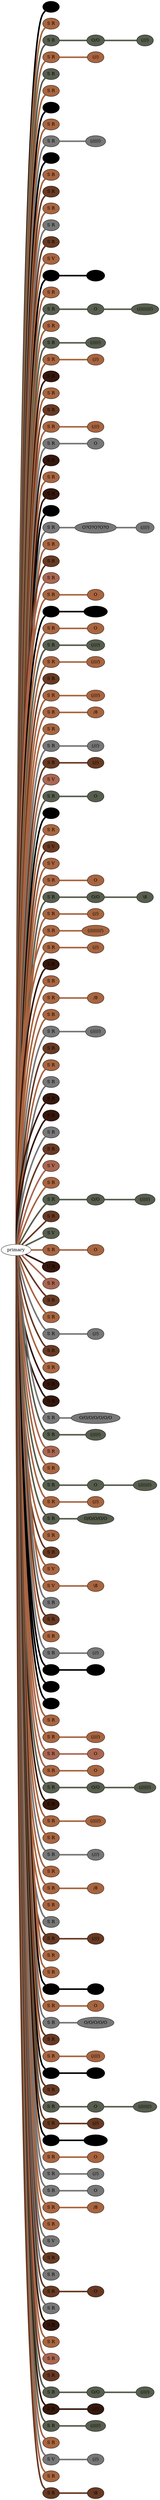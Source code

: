 graph {
 graph [rankdir=LR]
"1" [qtype="pendant_node", pendant_colors="#000000", pendant_ply="S", pendant_attach="R", pendant_length="28", label="S R", style=filled, fillcolor="#000000"]
"primary" -- "1" [qtype="pendant_link",penwidth=5,color="#000000"]
"2" [qtype="pendant_node", pendant_colors="#A86540", pendant_ply="S", pendant_attach="R", pendant_length="21", label="S R", style=filled, fillcolor="#A86540"]
"primary" -- "2" [qtype="pendant_link",penwidth=5,color="#A86540"]
"3" [qtype="pendant_node", pendant_colors="#575E4E", pendant_ply="S", pendant_attach="R", pendant_length="37", label="S R", style=filled, fillcolor="#575E4E"]
"primary" -- "3" [qtype="pendant_link",penwidth=5,color="#575E4E"]
"3:0" [qtype="knot_node", knot_value="2", knot_type="S", knot_position="13.0", knot_spin="S", label="O/O", style=filled, fillcolor="#575E4E"]
"3" -- "3:0" [qtype="knot_link",penwidth=5,color="#575E4E"]
"3:1" [qtype="knot_node", knot_value="3", knot_type="L", knot_position="35.5", knot_spin="S", label="(///)", style=filled, fillcolor="#575E4E"]
"3:0" -- "3:1" [qtype="knot_link",penwidth=5,color="#575E4E"]
"4" [qtype="pendant_node", pendant_colors="#A86540", pendant_ply="S", pendant_attach="R", pendant_length="54", label="S R", style=filled, fillcolor="#A86540"]
"primary" -- "4" [qtype="pendant_link",penwidth=5,color="#A86540"]
"4:0" [qtype="knot_node", knot_value="2", knot_type="L", knot_position="36.0", knot_spin="S", label="(//)", style=filled, fillcolor="#A86540"]
"4" -- "4:0" [qtype="knot_link",penwidth=5,color="#A86540"]
"5" [qtype="pendant_node", pendant_colors="#575E4E,#777777", pendant_ply="S", pendant_attach="R", pendant_length="29", label="S R", style=filled, fillcolor="#575E4E"]
"primary" -- "5" [qtype="pendant_link",penwidth=5,color="#575E4E"]
"6" [qtype="pendant_node", pendant_colors="#A86540,#777777", pendant_ply="S", pendant_attach="R", pendant_length="24", label="S R", style=filled, fillcolor="#A86540"]
"primary" -- "6" [qtype="pendant_link",penwidth=5,color="#A86540"]
"7" [qtype="pendant_node", pendant_colors="#000000", pendant_ply="S", pendant_attach="R", pendant_length="26", label="S R", style=filled, fillcolor="#000000"]
"primary" -- "7" [qtype="pendant_link",penwidth=5,color="#000000"]
"8" [qtype="pendant_node", pendant_colors="#A86540", pendant_ply="S", pendant_attach="R", pendant_length="33", label="S R", style=filled, fillcolor="#A86540"]
"primary" -- "8" [qtype="pendant_link",penwidth=5,color="#A86540"]
"9" [qtype="pendant_node", pendant_colors="#777777", pendant_ply="S", pendant_attach="R", pendant_length="52", label="S R", style=filled, fillcolor="#777777"]
"primary" -- "9" [qtype="pendant_link",penwidth=5,color="#777777"]
"9:0" [qtype="knot_node", knot_value="5", knot_type="L", knot_position="34.0", knot_spin="S", label="(/////)", style=filled, fillcolor="#777777"]
"9" -- "9:0" [qtype="knot_link",penwidth=5,color="#777777"]
"10" [qtype="pendant_node", pendant_colors="#000000", pendant_ply="S", pendant_attach="V", pendant_length="2", label="S V", style=filled, fillcolor="#000000"]
"primary" -- "10" [qtype="pendant_link",penwidth=5,color="#000000"]
"11" [qtype="pendant_node", pendant_colors="#A86540", pendant_ply="S", pendant_attach="R", pendant_length="9", label="S R", style=filled, fillcolor="#A86540"]
"primary" -- "11" [qtype="pendant_link",penwidth=5,color="#A86540"]
"12" [qtype="pendant_node", pendant_colors="#673923,#A86540", pendant_ply="S", pendant_attach="R", pendant_length="3", label="S R", style=filled, fillcolor="#673923"]
"primary" -- "12" [qtype="pendant_link",penwidth=5,color="#673923"]
"13" [qtype="pendant_node", pendant_colors="#A86540", pendant_ply="S", pendant_attach="R", pendant_length="0", label="S R", style=filled, fillcolor="#A86540"]
"primary" -- "13" [qtype="pendant_link",penwidth=5,color="#A86540"]
"14" [qtype="pendant_node", pendant_colors="#777777", pendant_ply="S", pendant_attach="R", pendant_length="4", label="S R", style=filled, fillcolor="#777777"]
"primary" -- "14" [qtype="pendant_link",penwidth=5,color="#777777"]
"15" [qtype="pendant_node", pendant_colors="#673923", pendant_ply="S", pendant_attach="R", pendant_length="5", label="S R", style=filled, fillcolor="#673923"]
"primary" -- "15" [qtype="pendant_link",penwidth=5,color="#673923"]
"16" [qtype="pendant_node", pendant_colors="#A86540,#777777", pendant_ply="S", pendant_attach="V", pendant_length="29", label="S V", style=filled, fillcolor="#A86540"]
"primary" -- "16" [qtype="pendant_link",penwidth=5,color="#A86540"]
"17" [qtype="pendant_node", pendant_colors="#000000", pendant_ply="S", pendant_attach="R", pendant_length="40", label="S R", style=filled, fillcolor="#000000"]
"primary" -- "17" [qtype="pendant_link",penwidth=5,color="#000000"]
"17:0" [qtype="knot_node", knot_value="4", knot_type="L", knot_position="35.5", knot_spin="S", label="(////)", style=filled, fillcolor="#000000"]
"17" -- "17:0" [qtype="knot_link",penwidth=5,color="#000000"]
"18" [qtype="pendant_node", pendant_colors="#A86540", pendant_ply="S", pendant_attach="R", pendant_length="1", label="S R", style=filled, fillcolor="#A86540"]
"primary" -- "18" [qtype="pendant_link",penwidth=5,color="#A86540"]
"19" [qtype="pendant_node", pendant_colors="#575E4E", pendant_ply="S", pendant_attach="R", pendant_length="52", label="S R", style=filled, fillcolor="#575E4E"]
"primary" -- "19" [qtype="pendant_link",penwidth=5,color="#575E4E"]
"19:0" [qtype="knot_node", knot_value="1", knot_type="S", knot_position="13.0", knot_spin="S", label="O", style=filled, fillcolor="#575E4E"]
"19" -- "19:0" [qtype="knot_link",penwidth=5,color="#575E4E"]
"19:1" [qtype="knot_node", knot_value="9", knot_type="L", knot_position="32.0", knot_spin="S", label="(/////////)", style=filled, fillcolor="#575E4E"]
"19:0" -- "19:1" [qtype="knot_link",penwidth=5,color="#575E4E"]
"20" [qtype="pendant_node", pendant_colors="#A86540", pendant_ply="S", pendant_attach="R", pendant_length="48", label="S R", style=filled, fillcolor="#A86540"]
"primary" -- "20" [qtype="pendant_link",penwidth=5,color="#A86540"]
"21" [qtype="pendant_node", pendant_colors="#575E4E,#777777", pendant_ply="S", pendant_attach="R", pendant_length="42", label="S R", style=filled, fillcolor="#575E4E"]
"primary" -- "21" [qtype="pendant_link",penwidth=5,color="#575E4E"]
"21:0" [qtype="knot_node", knot_value="5", knot_type="L", knot_position="36.5", knot_spin="S", label="(/////)", style=filled, fillcolor="#575E4E"]
"21" -- "21:0" [qtype="knot_link",penwidth=5,color="#575E4E"]
"22" [qtype="pendant_node", pendant_colors="#A86540,#777777", pendant_ply="S", pendant_attach="R", pendant_length="40", label="S R", style=filled, fillcolor="#A86540"]
"primary" -- "22" [qtype="pendant_link",penwidth=5,color="#A86540"]
"22:0" [qtype="knot_node", knot_value="2", knot_type="L", knot_position="36.0", knot_spin="S", label="(//)", style=filled, fillcolor="#A86540"]
"22" -- "22:0" [qtype="knot_link",penwidth=5,color="#A86540"]
"23" [qtype="pendant_node", pendant_colors="#35170C", pendant_ply="S", pendant_attach="R", pendant_length="19", label="S R", style=filled, fillcolor="#35170C"]
"primary" -- "23" [qtype="pendant_link",penwidth=5,color="#35170C"]
"24" [qtype="pendant_node", pendant_colors="#A86540", pendant_ply="S", pendant_attach="R", pendant_length="2", label="S R", style=filled, fillcolor="#A86540"]
"primary" -- "24" [qtype="pendant_link",penwidth=5,color="#A86540"]
"25" [qtype="pendant_node", pendant_colors="#673923,#35170C", pendant_ply="S", pendant_attach="R", pendant_length="4", label="S R", style=filled, fillcolor="#673923"]
"primary" -- "25" [qtype="pendant_link",penwidth=5,color="#673923"]
"26" [qtype="pendant_node", pendant_colors="#A86540", pendant_ply="S", pendant_attach="R", pendant_length="44", label="S R", style=filled, fillcolor="#A86540"]
"primary" -- "26" [qtype="pendant_link",penwidth=5,color="#A86540"]
"26:0" [qtype="knot_node", knot_value="3", knot_type="L", knot_position="33.0", knot_spin="S", label="(///)", style=filled, fillcolor="#A86540"]
"26" -- "26:0" [qtype="knot_link",penwidth=5,color="#A86540"]
"27" [qtype="pendant_node", pendant_colors="#777777", pendant_ply="S", pendant_attach="R", pendant_length="52", label="S R", style=filled, fillcolor="#777777"]
"primary" -- "27" [qtype="pendant_link",penwidth=5,color="#777777"]
"27:0" [qtype="knot_node", knot_value="1", knot_type="S", knot_position="34.5", knot_spin="S", label="O", style=filled, fillcolor="#777777"]
"27" -- "27:0" [qtype="knot_link",penwidth=5,color="#777777"]
"28" [qtype="pendant_node", pendant_colors="#35170C,#673923", pendant_ply="S", pendant_attach="R", pendant_length="10", label="S R", style=filled, fillcolor="#35170C"]
"primary" -- "28" [qtype="pendant_link",penwidth=5,color="#35170C"]
"29" [qtype="pendant_node", pendant_colors="#A86540", pendant_ply="S", pendant_attach="R", pendant_length="45", label="S R", style=filled, fillcolor="#A86540"]
"primary" -- "29" [qtype="pendant_link",penwidth=5,color="#A86540"]
"30" [qtype="pendant_node", pendant_colors="#35170C,#777777", pendant_ply="S", pendant_attach="R", pendant_length="8", label="S R", style=filled, fillcolor="#35170C"]
"primary" -- "30" [qtype="pendant_link",penwidth=5,color="#35170C"]
"31" [qtype="pendant_node", pendant_colors="#000000", pendant_ply="S", pendant_attach="R", pendant_length="16", label="S R", style=filled, fillcolor="#000000"]
"primary" -- "31" [qtype="pendant_link",penwidth=5,color="#000000"]
"32" [qtype="pendant_node", pendant_colors="#777777", pendant_ply="S", pendant_attach="R", pendant_length="42", label="S R", style=filled, fillcolor="#777777"]
"primary" -- "32" [qtype="pendant_link",penwidth=5,color="#777777"]
"32:0" [qtype="knot_node", knot_value="5", knot_type="S", knot_position="12.5", knot_spin="SSSSZ", label="O?O?O?O?O", style=filled, fillcolor="#777777"]
"32" -- "32:0" [qtype="knot_link",penwidth=5,color="#777777"]
"32:1" [qtype="knot_node", knot_value="4", knot_type="L", knot_position="35.0", knot_spin="S", label="(////)", style=filled, fillcolor="#777777"]
"32:0" -- "32:1" [qtype="knot_link",penwidth=5,color="#777777"]
"33" [qtype="pendant_node", pendant_colors="#A86540", pendant_ply="S", pendant_attach="R", pendant_length="3", label="S R", style=filled, fillcolor="#A86540"]
"primary" -- "33" [qtype="pendant_link",penwidth=5,color="#A86540"]
"34" [qtype="pendant_node", pendant_colors="#673923,#777777", pendant_ply="S", pendant_attach="R", pendant_length="16", label="S R", style=filled, fillcolor="#673923"]
"primary" -- "34" [qtype="pendant_link",penwidth=5,color="#673923"]
"35" [qtype="pendant_node", pendant_colors="#AA6651", pendant_ply="S", pendant_attach="R", pendant_length="16", label="S R", style=filled, fillcolor="#AA6651"]
"primary" -- "35" [qtype="pendant_link",penwidth=5,color="#AA6651"]
"36" [qtype="pendant_node", pendant_colors="#A86540", pendant_ply="S", pendant_attach="R", pendant_length="38", label="S R", style=filled, fillcolor="#A86540"]
"primary" -- "36" [qtype="pendant_link",penwidth=5,color="#A86540"]
"36:0" [qtype="knot_node", knot_value="1", knot_type="S", knot_position="34.0", knot_spin="S", label="O", style=filled, fillcolor="#A86540"]
"36" -- "36:0" [qtype="knot_link",penwidth=5,color="#A86540"]
"37" [qtype="pendant_node", pendant_colors="#000000", pendant_ply="S", pendant_attach="R", pendant_length="44", label="S R", style=filled, fillcolor="#000000"]
"primary" -- "37" [qtype="pendant_link",penwidth=5,color="#000000"]
"37:0" [qtype="knot_node", knot_value="3", knot_type="S", knot_position="11.5", knot_spin="S", label="O/O/O", style=filled, fillcolor="#000000"]
"37" -- "37:0" [qtype="knot_link",penwidth=5,color="#000000"]
"38" [qtype="pendant_node", pendant_colors="#A86540", pendant_ply="S", pendant_attach="R", pendant_length="39", label="S R", style=filled, fillcolor="#A86540"]
"primary" -- "38" [qtype="pendant_link",penwidth=5,color="#A86540"]
"38:0" [qtype="knot_node", knot_value="1", knot_type="S", knot_position="32.5", knot_spin="S", label="O", style=filled, fillcolor="#A86540"]
"38" -- "38:0" [qtype="knot_link",penwidth=5,color="#A86540"]
"39" [qtype="pendant_node", pendant_colors="#575E4E,#777777", pendant_ply="S", pendant_attach="R", pendant_length="45", label="S R", style=filled, fillcolor="#575E4E"]
"primary" -- "39" [qtype="pendant_link",penwidth=5,color="#575E4E"]
"39:0" [qtype="knot_node", knot_value="4", knot_type="L", knot_position="31.5", knot_spin="S", label="(////)", style=filled, fillcolor="#575E4E"]
"39" -- "39:0" [qtype="knot_link",penwidth=5,color="#575E4E"]
"40" [qtype="pendant_node", pendant_colors="#A86540,#777777", pendant_ply="S", pendant_attach="R", pendant_length="42", label="S R", style=filled, fillcolor="#A86540"]
"primary" -- "40" [qtype="pendant_link",penwidth=5,color="#A86540"]
"40:0" [qtype="knot_node", knot_value="4", knot_type="L", knot_position="32.0", knot_spin="S", label="(////)", style=filled, fillcolor="#A86540"]
"40" -- "40:0" [qtype="knot_link",penwidth=5,color="#A86540"]
"41" [qtype="pendant_node", pendant_colors="#673923", pendant_ply="S", pendant_attach="R", pendant_length="2", label="S R", style=filled, fillcolor="#673923"]
"primary" -- "41" [qtype="pendant_link",penwidth=5,color="#673923"]
"42" [qtype="pendant_node", pendant_colors="#A86540", pendant_ply="S", pendant_attach="R", pendant_length="49", label="S R", style=filled, fillcolor="#A86540"]
"primary" -- "42" [qtype="pendant_link",penwidth=5,color="#A86540"]
"42:0" [qtype="knot_node", knot_value="4", knot_type="L", knot_position="31.0", knot_spin="S", label="(////)", style=filled, fillcolor="#A86540"]
"42" -- "42:0" [qtype="knot_link",penwidth=5,color="#A86540"]
"43" [qtype="pendant_node", pendant_colors="#A86540,#777777", pendant_ply="S", pendant_attach="R", pendant_length="45", label="S R", style=filled, fillcolor="#A86540"]
"primary" -- "43" [qtype="pendant_link",penwidth=5,color="#A86540"]
"43:0" [qtype="knot_node", knot_value="1", knot_type="E", knot_position="30.5", knot_spin="S", label="/8", style=filled, fillcolor="#A86540"]
"43" -- "43:0" [qtype="knot_link",penwidth=5,color="#A86540"]
"44" [qtype="pendant_node", pendant_colors="#A86540", pendant_ply="S", pendant_attach="R", pendant_length="1", label="S R", style=filled, fillcolor="#A86540"]
"primary" -- "44" [qtype="pendant_link",penwidth=5,color="#A86540"]
"45" [qtype="pendant_node", pendant_colors="#777777", pendant_ply="S", pendant_attach="R", pendant_length="40", label="S R", style=filled, fillcolor="#777777"]
"primary" -- "45" [qtype="pendant_link",penwidth=5,color="#777777"]
"45:0" [qtype="knot_node", knot_value="3", knot_type="L", knot_position="31.0", knot_spin="S", label="(///)", style=filled, fillcolor="#777777"]
"45" -- "45:0" [qtype="knot_link",penwidth=5,color="#777777"]
"46" [qtype="pendant_node", pendant_colors="#673923,#A86540", pendant_ply="S", pendant_attach="R", pendant_length="39", label="S R", style=filled, fillcolor="#673923"]
"primary" -- "46" [qtype="pendant_link",penwidth=5,color="#673923"]
"46:0" [qtype="knot_node", knot_value="2", knot_type="L", knot_position="32.5", knot_spin="S", label="(//)", style=filled, fillcolor="#673923"]
"46" -- "46:0" [qtype="knot_link",penwidth=5,color="#673923"]
"47" [qtype="pendant_node", pendant_colors="#AA6651", pendant_ply="S", pendant_attach="V", pendant_length="8", label="S V", style=filled, fillcolor="#AA6651"]
"primary" -- "47" [qtype="pendant_link",penwidth=5,color="#AA6651"]
"48" [qtype="pendant_node", pendant_colors="#575E4E,#777777", pendant_ply="S", pendant_attach="R", pendant_length="19", label="S R", style=filled, fillcolor="#575E4E"]
"primary" -- "48" [qtype="pendant_link",penwidth=5,color="#575E4E"]
"48:0" [qtype="knot_node", knot_value="1", knot_type="S", knot_position="12.0", knot_spin="S", label="O", style=filled, fillcolor="#575E4E"]
"48" -- "48:0" [qtype="knot_link",penwidth=5,color="#575E4E"]
"49" [qtype="pendant_node", pendant_colors="#000000", pendant_ply="S", pendant_attach="R", pendant_length="34", label="S R", style=filled, fillcolor="#000000"]
"primary" -- "49" [qtype="pendant_link",penwidth=5,color="#000000"]
"50" [qtype="pendant_node", pendant_colors="#A86540", pendant_ply="S", pendant_attach="R", pendant_length="20", label="S R", style=filled, fillcolor="#A86540"]
"primary" -- "50" [qtype="pendant_link",penwidth=5,color="#A86540"]
"51" [qtype="pendant_node", pendant_colors="#673923", pendant_ply="S", pendant_attach="V", pendant_length="6", label="S V", style=filled, fillcolor="#673923"]
"primary" -- "51" [qtype="pendant_link",penwidth=5,color="#673923"]
"52" [qtype="pendant_node", pendant_colors="#A86540", pendant_ply="S", pendant_attach="V", pendant_length="22", label="S V", style=filled, fillcolor="#A86540"]
"primary" -- "52" [qtype="pendant_link",penwidth=5,color="#A86540"]
"53" [qtype="pendant_node", pendant_colors="#A86540", pendant_ply="S", pendant_attach="R", pendant_length="39", label="S R", style=filled, fillcolor="#A86540"]
"primary" -- "53" [qtype="pendant_link",penwidth=5,color="#A86540"]
"53:0" [qtype="knot_node", knot_value="1", knot_type="S", knot_position="30.5", knot_spin="Z", label="O", style=filled, fillcolor="#A86540"]
"53" -- "53:0" [qtype="knot_link",penwidth=5,color="#A86540"]
"54" [qtype="pendant_node", pendant_colors="#575E4E", pendant_ply="S", pendant_attach="R", pendant_length="41", label="S R", style=filled, fillcolor="#575E4E"]
"primary" -- "54" [qtype="pendant_link",penwidth=5,color="#575E4E"]
"54:0" [qtype="knot_node", knot_value="2", knot_type="S", knot_position="10.5", knot_spin="S", label="O/O", style=filled, fillcolor="#575E4E"]
"54" -- "54:0" [qtype="knot_link",penwidth=5,color="#575E4E"]
"54:1" [qtype="knot_node", knot_value="1", knot_type="E", knot_position="30.5", knot_spin="Z", label="\\8", style=filled, fillcolor="#575E4E"]
"54:0" -- "54:1" [qtype="knot_link",penwidth=5,color="#575E4E"]
"55" [qtype="pendant_node", pendant_colors="#A86540", pendant_ply="S", pendant_attach="R", pendant_length="44", label="S R", style=filled, fillcolor="#A86540"]
"primary" -- "55" [qtype="pendant_link",penwidth=5,color="#A86540"]
"55:0" [qtype="knot_node", knot_value="2", knot_type="L", knot_position="30.0", knot_spin="S", label="(//)", style=filled, fillcolor="#A86540"]
"55" -- "55:0" [qtype="knot_link",penwidth=5,color="#A86540"]
"56" [qtype="pendant_node", pendant_colors="#A86540,#777777", pendant_ply="S", pendant_attach="R", pendant_length="38", label="S R", style=filled, fillcolor="#A86540"]
"primary" -- "56" [qtype="pendant_link",penwidth=5,color="#A86540"]
"56:0" [qtype="knot_node", knot_value="9", knot_type="L", knot_position="0.0", knot_spin="S", label="(/////////)", style=filled, fillcolor="#A86540"]
"56" -- "56:0" [qtype="knot_link",penwidth=5,color="#A86540"]
"57" [qtype="pendant_node", pendant_colors="#A86540,#777777", pendant_ply="S", pendant_attach="R", pendant_length="43", label="S R", style=filled, fillcolor="#A86540"]
"primary" -- "57" [qtype="pendant_link",penwidth=5,color="#A86540"]
"57:0" [qtype="knot_node", knot_value="2", knot_type="L", knot_position="29.0", knot_spin="S", label="(//)", style=filled, fillcolor="#A86540"]
"57" -- "57:0" [qtype="knot_link",penwidth=5,color="#A86540"]
"58" [qtype="pendant_node", pendant_colors="#35170C", pendant_ply="S", pendant_attach="R", pendant_length="9", label="S R", style=filled, fillcolor="#35170C"]
"primary" -- "58" [qtype="pendant_link",penwidth=5,color="#35170C"]
"59" [qtype="pendant_node", pendant_colors="#A86540", pendant_ply="S", pendant_attach="R", pendant_length="7", label="S R", style=filled, fillcolor="#A86540"]
"primary" -- "59" [qtype="pendant_link",penwidth=5,color="#A86540"]
"60" [qtype="pendant_node", pendant_colors="#A86540", pendant_ply="S", pendant_attach="R", pendant_length="40", label="S R", style=filled, fillcolor="#A86540"]
"primary" -- "60" [qtype="pendant_link",penwidth=5,color="#A86540"]
"60:0" [qtype="knot_node", knot_value="1", knot_type="E", knot_position="27.0", knot_spin="S", label="/8", style=filled, fillcolor="#A86540"]
"60" -- "60:0" [qtype="knot_link",penwidth=5,color="#A86540"]
"61" [qtype="pendant_node", pendant_colors="#A86540", pendant_ply="S", pendant_attach="R", pendant_length="3", label="S R", style=filled, fillcolor="#A86540"]
"primary" -- "61" [qtype="pendant_link",penwidth=5,color="#A86540"]
"62" [qtype="pendant_node", pendant_colors="#777777", pendant_ply="S", pendant_attach="R", pendant_length="53", label="S R", style=filled, fillcolor="#777777"]
"primary" -- "62" [qtype="pendant_link",penwidth=5,color="#777777"]
"62:0" [qtype="knot_node", knot_value="5", knot_type="L", knot_position="34.0", knot_spin="S", label="(/////)", style=filled, fillcolor="#777777"]
"62" -- "62:0" [qtype="knot_link",penwidth=5,color="#777777"]
"63" [qtype="pendant_node", pendant_colors="#673923,#777777", pendant_ply="S", pendant_attach="R", pendant_length="8", label="S R", style=filled, fillcolor="#673923"]
"primary" -- "63" [qtype="pendant_link",penwidth=5,color="#673923"]
"64" [qtype="pendant_node", pendant_colors="#A86540", pendant_ply="S", pendant_attach="R", pendant_length="26", label="S R", style=filled, fillcolor="#A86540"]
"primary" -- "64" [qtype="pendant_link",penwidth=5,color="#A86540"]
"65" [qtype="pendant_node", pendant_colors="#777777", pendant_ply="S", pendant_attach="R", pendant_length="8", label="S R", style=filled, fillcolor="#777777"]
"primary" -- "65" [qtype="pendant_link",penwidth=5,color="#777777"]
"66" [qtype="pendant_node", pendant_colors="#35170C,#777777", pendant_ply="S", pendant_attach="R", pendant_length="7", label="S R", style=filled, fillcolor="#35170C"]
"primary" -- "66" [qtype="pendant_link",penwidth=5,color="#35170C"]
"67" [qtype="pendant_node", pendant_colors="#35170C", pendant_ply="S", pendant_attach="R", pendant_length="2", label="S R", style=filled, fillcolor="#35170C"]
"primary" -- "67" [qtype="pendant_link",penwidth=5,color="#35170C"]
"68" [qtype="pendant_node", pendant_colors="#777777", pendant_ply="S", pendant_attach="R", pendant_length="7", label="S R", style=filled, fillcolor="#777777"]
"primary" -- "68" [qtype="pendant_link",penwidth=5,color="#777777"]
"69" [qtype="pendant_node", pendant_colors="#673923", pendant_ply="S", pendant_attach="R", pendant_length="6", label="S R", style=filled, fillcolor="#673923"]
"primary" -- "69" [qtype="pendant_link",penwidth=5,color="#673923"]
"70" [qtype="pendant_node", pendant_colors="#AA6651", pendant_ply="S", pendant_attach="V", pendant_length="25", label="S V", style=filled, fillcolor="#AA6651"]
"primary" -- "70" [qtype="pendant_link",penwidth=5,color="#AA6651"]
"71" [qtype="pendant_node", pendant_colors="#A86540", pendant_ply="S", pendant_attach="R", pendant_length="13", label="S R", style=filled, fillcolor="#A86540"]
"primary" -- "71" [qtype="pendant_link",penwidth=5,color="#A86540"]
"72" [qtype="pendant_node", pendant_colors="#575E4E", pendant_ply="S", pendant_attach="R", pendant_length="33", label="S R", style=filled, fillcolor="#575E4E"]
"primary" -- "72" [qtype="pendant_link",penwidth=5,color="#575E4E"]
"72:0" [qtype="knot_node", knot_value="2", knot_type="S", knot_position="11.5", knot_spin="S", label="O/O", style=filled, fillcolor="#575E4E"]
"72" -- "72:0" [qtype="knot_link",penwidth=5,color="#575E4E"]
"72:1" [qtype="knot_node", knot_value="5", knot_type="L", knot_position="32.0", knot_spin="S", label="(/////)", style=filled, fillcolor="#575E4E"]
"72:0" -- "72:1" [qtype="knot_link",penwidth=5,color="#575E4E"]
"73" [qtype="pendant_node", pendant_colors="#673923", pendant_ply="S", pendant_attach="R", pendant_length="0", label="S R", style=filled, fillcolor="#673923"]
"primary" -- "73" [qtype="pendant_link",penwidth=5,color="#673923"]
"74" [qtype="pendant_node", pendant_colors="#575E4E,#777777", pendant_ply="S", pendant_attach="V", pendant_length="30", label="S V", style=filled, fillcolor="#575E4E"]
"primary" -- "74" [qtype="pendant_link",penwidth=5,color="#575E4E"]
"75" [qtype="pendant_node", pendant_colors="#A86540,#777777", pendant_ply="S", pendant_attach="R", pendant_length="43", label="S R", style=filled, fillcolor="#A86540"]
"primary" -- "75" [qtype="pendant_link",penwidth=5,color="#A86540"]
"75:0" [qtype="knot_node", knot_value="1", knot_type="S", knot_position="33.0", knot_spin="S", label="O", style=filled, fillcolor="#A86540"]
"75" -- "75:0" [qtype="knot_link",penwidth=5,color="#A86540"]
"76" [qtype="pendant_node", pendant_colors="#35170C", pendant_ply="U", pendant_attach="R", pendant_length="0", label="U R", style=filled, fillcolor="#35170C"]
"primary" -- "76" [qtype="pendant_link",penwidth=5,color="#35170C"]
"77" [qtype="pendant_node", pendant_colors="#AA6651", pendant_ply="S", pendant_attach="R", pendant_length="1", label="S R", style=filled, fillcolor="#AA6651"]
"primary" -- "77" [qtype="pendant_link",penwidth=5,color="#AA6651"]
"78" [qtype="pendant_node", pendant_colors="#673923,#A86540", pendant_ply="S", pendant_attach="R", pendant_length="2", label="S R", style=filled, fillcolor="#673923"]
"primary" -- "78" [qtype="pendant_link",penwidth=5,color="#673923"]
"79" [qtype="pendant_node", pendant_colors="#A86540", pendant_ply="S", pendant_attach="R", pendant_length="4", label="S R", style=filled, fillcolor="#A86540"]
"primary" -- "79" [qtype="pendant_link",penwidth=5,color="#A86540"]
"80" [qtype="pendant_node", pendant_colors="#777777", pendant_ply="S", pendant_attach="R", pendant_length="34", label="S R", style=filled, fillcolor="#777777"]
"primary" -- "80" [qtype="pendant_link",penwidth=5,color="#777777"]
"80:0" [qtype="knot_node", knot_value="2", knot_type="L", knot_position="31.0", knot_spin="S", label="(//)", style=filled, fillcolor="#777777"]
"80" -- "80:0" [qtype="knot_link",penwidth=5,color="#777777"]
"81" [qtype="pendant_node", pendant_colors="#673923,#A86540", pendant_ply="S", pendant_attach="R", pendant_length="10", label="S R", style=filled, fillcolor="#673923"]
"primary" -- "81" [qtype="pendant_link",penwidth=5,color="#673923"]
"82" [qtype="pendant_node", pendant_colors="#A86540", pendant_ply="S", pendant_attach="R", pendant_length="2", label="S R", style=filled, fillcolor="#A86540"]
"primary" -- "82" [qtype="pendant_link",penwidth=5,color="#A86540"]
"83" [qtype="pendant_node", pendant_colors="#35170C,#777777", pendant_ply="S", pendant_attach="R", pendant_length="10", label="S R", style=filled, fillcolor="#35170C"]
"primary" -- "83" [qtype="pendant_link",penwidth=5,color="#35170C"]
"84" [qtype="pendant_node", pendant_colors="#35170C", pendant_ply="S", pendant_attach="R", pendant_length="0", label="S R", style=filled, fillcolor="#35170C"]
"primary" -- "84" [qtype="pendant_link",penwidth=5,color="#35170C"]
"85" [qtype="pendant_node", pendant_colors="#777777", pendant_ply="S", pendant_attach="R", pendant_length="18", label="S R", style=filled, fillcolor="#777777"]
"primary" -- "85" [qtype="pendant_link",penwidth=5,color="#777777"]
"85:0" [qtype="knot_node", knot_value="7", knot_type="S", knot_position="12.0", knot_spin="S", label="O/O/O/O/O/O/O", style=filled, fillcolor="#777777"]
"85" -- "85:0" [qtype="knot_link",penwidth=5,color="#777777"]
"86" [qtype="pendant_node", pendant_colors="#575E4E,#A86540", pendant_ply="S", pendant_attach="R", pendant_length="45", label="S R", style=filled, fillcolor="#575E4E"]
"primary" -- "86" [qtype="pendant_link",penwidth=5,color="#575E4E"]
"86:0" [qtype="knot_node", knot_value="5", knot_type="L", knot_position="30.0", knot_spin="S", label="(/////)", style=filled, fillcolor="#575E4E"]
"86" -- "86:0" [qtype="knot_link",penwidth=5,color="#575E4E"]
"87" [qtype="pendant_node", pendant_colors="#AA6651", pendant_ply="S", pendant_attach="R", pendant_length="4", label="S R", style=filled, fillcolor="#AA6651"]
"primary" -- "87" [qtype="pendant_link",penwidth=5,color="#AA6651"]
"88" [qtype="pendant_node", pendant_colors="#A86540,#673923", pendant_ply="S", pendant_attach="R", pendant_length="16", label="S R", style=filled, fillcolor="#A86540"]
"primary" -- "88" [qtype="pendant_link",penwidth=5,color="#A86540"]
"89" [qtype="pendant_node", pendant_colors="#575E4E", pendant_ply="S", pendant_attach="R", pendant_length="38", label="S R", style=filled, fillcolor="#575E4E"]
"primary" -- "89" [qtype="pendant_link",penwidth=5,color="#575E4E"]
"89:0" [qtype="knot_node", knot_value="1", knot_type="S", knot_position="12.5", knot_spin="S", label="O", style=filled, fillcolor="#575E4E"]
"89" -- "89:0" [qtype="knot_link",penwidth=5,color="#575E4E"]
"89:1" [qtype="knot_node", knot_value="7", knot_type="L", knot_position="28.5", knot_spin="S", label="(///////)", style=filled, fillcolor="#575E4E"]
"89:0" -- "89:1" [qtype="knot_link",penwidth=5,color="#575E4E"]
"90" [qtype="pendant_node", pendant_colors="#A86540", pendant_ply="S", pendant_attach="R", pendant_length="43", label="S R", style=filled, fillcolor="#A86540"]
"primary" -- "90" [qtype="pendant_link",penwidth=5,color="#A86540"]
"90:0" [qtype="knot_node", knot_value="2", knot_type="L", knot_position="28.0", knot_spin="S", label="(//)", style=filled, fillcolor="#A86540"]
"90" -- "90:0" [qtype="knot_link",penwidth=5,color="#A86540"]
"91" [qtype="pendant_node", pendant_colors="#575E4E", pendant_ply="S", pendant_attach="R", pendant_length="50", label="S R", style=filled, fillcolor="#575E4E"]
"primary" -- "91" [qtype="pendant_link",penwidth=5,color="#575E4E"]
"91:0" [qtype="knot_node", knot_value="5", knot_type="S", knot_position="30.5", knot_spin="S", label="O/O/O/O/O", style=filled, fillcolor="#575E4E"]
"91" -- "91:0" [qtype="knot_link",penwidth=5,color="#575E4E"]
"92" [qtype="pendant_node", pendant_colors="#A86540,#777777", pendant_ply="S", pendant_attach="R", pendant_length="28", label="S R", style=filled, fillcolor="#A86540"]
"primary" -- "92" [qtype="pendant_link",penwidth=5,color="#A86540"]
"93" [qtype="pendant_node", pendant_colors="#673923,#35170C", pendant_ply="S", pendant_attach="R", pendant_length="0", label="S R", style=filled, fillcolor="#673923"]
"primary" -- "93" [qtype="pendant_link",penwidth=5,color="#673923"]
"94" [qtype="pendant_node", pendant_colors="#A86540", pendant_ply="S", pendant_attach="V", pendant_length="4", label="S V", style=filled, fillcolor="#A86540"]
"primary" -- "94" [qtype="pendant_link",penwidth=5,color="#A86540"]
"95" [qtype="pendant_node", pendant_colors="#A86540,#673923", pendant_ply="S", pendant_attach="V", pendant_length="44", label="S V", style=filled, fillcolor="#A86540"]
"primary" -- "95" [qtype="pendant_link",penwidth=5,color="#A86540"]
"95:0" [qtype="knot_node", knot_value="1", knot_type="E", knot_position="27.0", knot_spin="Z", label="\\8", style=filled, fillcolor="#A86540"]
"95" -- "95:0" [qtype="knot_link",penwidth=5,color="#A86540"]
"96" [qtype="pendant_node", pendant_colors="#777777", pendant_ply="S", pendant_attach="R", pendant_length="17", label="S R", style=filled, fillcolor="#777777"]
"primary" -- "96" [qtype="pendant_link",penwidth=5,color="#777777"]
"97" [qtype="pendant_node", pendant_colors="#673923,#777777", pendant_ply="S", pendant_attach="R", pendant_length="11", label="S R", style=filled, fillcolor="#673923"]
"primary" -- "97" [qtype="pendant_link",penwidth=5,color="#673923"]
"98" [qtype="pendant_node", pendant_colors="#A86540", pendant_ply="S", pendant_attach="R", pendant_length="14", label="S R", style=filled, fillcolor="#A86540"]
"primary" -- "98" [qtype="pendant_link",penwidth=5,color="#A86540"]
"99" [qtype="pendant_node", pendant_colors="#777777", pendant_ply="S", pendant_attach="R", pendant_length="50", label="S R", style=filled, fillcolor="#777777"]
"primary" -- "99" [qtype="pendant_link",penwidth=5,color="#777777"]
"99:0" [qtype="knot_node", knot_value="2", knot_type="L", knot_position="28.5", knot_spin="S", label="(//)", style=filled, fillcolor="#777777"]
"99" -- "99:0" [qtype="knot_link",penwidth=5,color="#777777"]
"100" [qtype="pendant_node", pendant_colors="#000000,#777777", pendant_ply="S", pendant_attach="R", pendant_length="32", label="S R", style=filled, fillcolor="#000000"]
"primary" -- "100" [qtype="pendant_link",penwidth=5,color="#000000"]
"100:0" [qtype="knot_node", knot_value="4", knot_type="L", knot_position="31.0", knot_spin="S", label="(////)", style=filled, fillcolor="#000000"]
"100" -- "100:0" [qtype="knot_link",penwidth=5,color="#000000"]
"101" [qtype="pendant_node", pendant_colors="#000000", pendant_ply="S", pendant_attach="R", pendant_length="54", label="S R", style=filled, fillcolor="#000000"]
"primary" -- "101" [qtype="pendant_link",penwidth=5,color="#000000"]
"102" [qtype="pendant_node", pendant_colors="#000000", pendant_ply="S", pendant_attach="R", pendant_length="37", label="S R", style=filled, fillcolor="#000000"]
"primary" -- "102" [qtype="pendant_link",penwidth=5,color="#000000"]
"103" [qtype="pendant_node", pendant_colors="#A86540", pendant_ply="S", pendant_attach="R", pendant_length="15", label="S R", style=filled, fillcolor="#A86540"]
"primary" -- "103" [qtype="pendant_link",penwidth=5,color="#A86540"]
"104" [qtype="pendant_node", pendant_colors="#A86540,#777777", pendant_ply="S", pendant_attach="R", pendant_length="40", label="S R", style=filled, fillcolor="#A86540"]
"primary" -- "104" [qtype="pendant_link",penwidth=5,color="#A86540"]
"104:0" [qtype="knot_node", knot_value="4", knot_type="L", knot_position="32.0", knot_spin="S", label="(////)", style=filled, fillcolor="#A86540"]
"104" -- "104:0" [qtype="knot_link",penwidth=5,color="#A86540"]
"105" [qtype="pendant_node", pendant_colors="#AA6651", pendant_ply="S", pendant_attach="R", pendant_length="38", label="S R", style=filled, fillcolor="#AA6651"]
"primary" -- "105" [qtype="pendant_link",penwidth=5,color="#AA6651"]
"105:0" [qtype="knot_node", knot_value="1", knot_type="S", knot_position="29.0", knot_spin="S", label="O", style=filled, fillcolor="#AA6651"]
"105" -- "105:0" [qtype="knot_link",penwidth=5,color="#AA6651"]
"106" [qtype="pendant_node", pendant_colors="#A86540", pendant_ply="S", pendant_attach="R", pendant_length="60", label="S R", style=filled, fillcolor="#A86540"]
"primary" -- "106" [qtype="pendant_link",penwidth=5,color="#A86540"]
"106:0" [qtype="knot_node", knot_value="1", knot_type="S", knot_position="30.0", knot_spin="S", label="O", style=filled, fillcolor="#A86540"]
"106" -- "106:0" [qtype="knot_link",penwidth=5,color="#A86540"]
"107" [qtype="pendant_node", pendant_colors="#575E4E", pendant_ply="S", pendant_attach="R", pendant_length="39", label="S R", style=filled, fillcolor="#575E4E"]
"primary" -- "107" [qtype="pendant_link",penwidth=5,color="#575E4E"]
"107:0" [qtype="knot_node", knot_value="2", knot_type="S", knot_position="10.5", knot_spin="S", label="O/O", style=filled, fillcolor="#575E4E"]
"107" -- "107:0" [qtype="knot_link",penwidth=5,color="#575E4E"]
"107:1" [qtype="knot_node", knot_value="6", knot_type="L", knot_position="26.5", knot_spin="S", label="(//////)", style=filled, fillcolor="#575E4E"]
"107:0" -- "107:1" [qtype="knot_link",penwidth=5,color="#575E4E"]
"108" [qtype="pendant_node", pendant_colors="#35170C,#AA6651", pendant_ply="S", pendant_attach="R", pendant_length="18", label="S R", style=filled, fillcolor="#35170C"]
"primary" -- "108" [qtype="pendant_link",penwidth=5,color="#35170C"]
"109" [qtype="pendant_node", pendant_colors="#A86540", pendant_ply="S", pendant_attach="R", pendant_length="48", label="S R", style=filled, fillcolor="#A86540"]
"primary" -- "109" [qtype="pendant_link",penwidth=5,color="#A86540"]
"109:0" [qtype="knot_node", knot_value="5", knot_type="L", knot_position="32.0", knot_spin="S", label="(/////)", style=filled, fillcolor="#A86540"]
"109" -- "109:0" [qtype="knot_link",penwidth=5,color="#A86540"]
"110" [qtype="pendant_node", pendant_colors="#A86540,#777777", pendant_ply="S", pendant_attach="R", pendant_length="56", label="S R", style=filled, fillcolor="#A86540"]
"primary" -- "110" [qtype="pendant_link",penwidth=5,color="#A86540"]
"111" [qtype="pendant_node", pendant_colors="#777777", pendant_ply="S", pendant_attach="R", pendant_length="53", label="S R", style=filled, fillcolor="#777777"]
"primary" -- "111" [qtype="pendant_link",penwidth=5,color="#777777"]
"111:0" [qtype="knot_node", knot_value="3", knot_type="L", knot_position="30.0", knot_spin="S", label="(///)", style=filled, fillcolor="#777777"]
"111" -- "111:0" [qtype="knot_link",penwidth=5,color="#777777"]
"112" [qtype="pendant_node", pendant_colors="#A86540", pendant_ply="S", pendant_attach="R", pendant_length="21", label="S R", style=filled, fillcolor="#A86540"]
"primary" -- "112" [qtype="pendant_link",penwidth=5,color="#A86540"]
"113" [qtype="pendant_node", pendant_colors="#A86540", pendant_ply="S", pendant_attach="R", pendant_length="58", label="S R", style=filled, fillcolor="#A86540"]
"primary" -- "113" [qtype="pendant_link",penwidth=5,color="#A86540"]
"113:0" [qtype="knot_node", knot_value="1", knot_type="E", knot_position="30.0", knot_spin="S", label="/8", style=filled, fillcolor="#A86540"]
"113" -- "113:0" [qtype="knot_link",penwidth=5,color="#A86540"]
"114" [qtype="pendant_node", pendant_colors="#A86540", pendant_ply="S", pendant_attach="R", pendant_length="1", label="S R", style=filled, fillcolor="#A86540"]
"primary" -- "114" [qtype="pendant_link",penwidth=5,color="#A86540"]
"115" [qtype="pendant_node", pendant_colors="#777777", pendant_ply="S", pendant_attach="R", pendant_length="18", label="S R", style=filled, fillcolor="#777777"]
"primary" -- "115" [qtype="pendant_link",penwidth=5,color="#777777"]
"116" [qtype="pendant_node", pendant_colors="#673923,#777777", pendant_ply="S", pendant_attach="R", pendant_length="55", label="S R", style=filled, fillcolor="#673923"]
"primary" -- "116" [qtype="pendant_link",penwidth=5,color="#673923"]
"116:0" [qtype="knot_node", knot_value="3", knot_type="L", knot_position="27.5", knot_spin="S", label="(///)", style=filled, fillcolor="#673923"]
"116" -- "116:0" [qtype="knot_link",penwidth=5,color="#673923"]
"117" [qtype="pendant_node", pendant_colors="#A86540", pendant_ply="S", pendant_attach="R", pendant_length="3", label="S R", style=filled, fillcolor="#A86540"]
"primary" -- "117" [qtype="pendant_link",penwidth=5,color="#A86540"]
"118" [qtype="pendant_node", pendant_colors="#A86540", pendant_ply="S", pendant_attach="R", pendant_length="7", label="S R", style=filled, fillcolor="#A86540"]
"primary" -- "118" [qtype="pendant_link",penwidth=5,color="#A86540"]
"119" [qtype="pendant_node", pendant_colors="#000000,#777777", pendant_ply="S", pendant_attach="R", pendant_length="51", label="S R", style=filled, fillcolor="#000000"]
"primary" -- "119" [qtype="pendant_link",penwidth=5,color="#000000"]
"119:0" [qtype="knot_node", knot_value="2", knot_type="L", knot_position="27.0", knot_spin="S", label="(//)", style=filled, fillcolor="#000000"]
"119" -- "119:0" [qtype="knot_link",penwidth=5,color="#000000"]
"120" [qtype="pendant_node", pendant_colors="#A86540", pendant_ply="S", pendant_attach="R", pendant_length="55", label="S R", style=filled, fillcolor="#A86540"]
"primary" -- "120" [qtype="pendant_link",penwidth=5,color="#A86540"]
"120:0" [qtype="knot_node", knot_value="1", knot_type="S", knot_position="23.0", knot_spin="S", label="O", style=filled, fillcolor="#A86540"]
"120" -- "120:0" [qtype="knot_link",penwidth=5,color="#A86540"]
"121" [qtype="pendant_node", pendant_colors="#777777", pendant_ply="S", pendant_attach="R", pendant_length="15", label="S R", style=filled, fillcolor="#777777"]
"primary" -- "121" [qtype="pendant_link",penwidth=5,color="#777777"]
"121:0" [qtype="knot_node", knot_value="5", knot_type="S", knot_position="10.0", knot_spin="S", label="O/O/O/O/O", style=filled, fillcolor="#777777"]
"121" -- "121:0" [qtype="knot_link",penwidth=5,color="#777777"]
"122" [qtype="pendant_node", pendant_colors="#673923", pendant_ply="S", pendant_attach="R", pendant_length="2", label="S R", style=filled, fillcolor="#673923"]
"primary" -- "122" [qtype="pendant_link",penwidth=5,color="#673923"]
"123" [qtype="pendant_node", pendant_colors="#A86540,#777777", pendant_ply="S", pendant_attach="R", pendant_length="73", label="S R", style=filled, fillcolor="#A86540"]
"primary" -- "123" [qtype="pendant_link",penwidth=5,color="#A86540"]
"123:0" [qtype="knot_node", knot_value="4", knot_type="L", knot_position="27.0", knot_spin="S", label="(////)", style=filled, fillcolor="#A86540"]
"123" -- "123:0" [qtype="knot_link",penwidth=5,color="#A86540"]
"124" [qtype="pendant_node", pendant_colors="#000000", pendant_ply="S", pendant_attach="V", pendant_length="53", label="S V", style=filled, fillcolor="#000000"]
"primary" -- "124" [qtype="pendant_link",penwidth=5,color="#000000"]
"124:0" [qtype="knot_node", knot_value="4", knot_type="L", knot_position="25.0", knot_spin="S", label="(////)", style=filled, fillcolor="#000000"]
"124" -- "124:0" [qtype="knot_link",penwidth=5,color="#000000"]
"125" [qtype="pendant_node", pendant_colors="#673923", pendant_ply="S", pendant_attach="R", pendant_length="51", label="S R", style=filled, fillcolor="#673923"]
"primary" -- "125" [qtype="pendant_link",penwidth=5,color="#673923"]
"126" [qtype="pendant_node", pendant_colors="#575E4E", pendant_ply="S", pendant_attach="R", pendant_length="48", label="S R", style=filled, fillcolor="#575E4E"]
"primary" -- "126" [qtype="pendant_link",penwidth=5,color="#575E4E"]
"126:0" [qtype="knot_node", knot_value="1", knot_type="S", knot_position="10.0", knot_spin="S", label="O", style=filled, fillcolor="#575E4E"]
"126" -- "126:0" [qtype="knot_link",penwidth=5,color="#575E4E"]
"126:1" [qtype="knot_node", knot_value="7", knot_type="L", knot_position="26.5", knot_spin="S", label="(///////)", style=filled, fillcolor="#575E4E"]
"126:0" -- "126:1" [qtype="knot_link",penwidth=5,color="#575E4E"]
"127" [qtype="pendant_node", pendant_colors="#673923,#A86540", pendant_ply="S", pendant_attach="R", pendant_length="52", label="S R", style=filled, fillcolor="#673923"]
"primary" -- "127" [qtype="pendant_link",penwidth=5,color="#673923"]
"127:0" [qtype="knot_node", knot_value="2", knot_type="L", knot_position="25.0", knot_spin="S", label="(//)", style=filled, fillcolor="#673923"]
"127" -- "127:0" [qtype="knot_link",penwidth=5,color="#673923"]
"128" [qtype="pendant_node", pendant_colors="#000000", pendant_ply="S", pendant_attach="R", pendant_length="56", label="S R", style=filled, fillcolor="#000000"]
"primary" -- "128" [qtype="pendant_link",penwidth=5,color="#000000"]
"128:0" [qtype="knot_node", knot_value="7", knot_type="L", knot_position="27.0", knot_spin="S", label="(///////)", style=filled, fillcolor="#000000"]
"128" -- "128:0" [qtype="knot_link",penwidth=5,color="#000000"]
"129" [qtype="pendant_node", pendant_colors="#A86540,#777777", pendant_ply="S", pendant_attach="R", pendant_length="56", label="S R", style=filled, fillcolor="#A86540"]
"primary" -- "129" [qtype="pendant_link",penwidth=5,color="#A86540"]
"129:0" [qtype="knot_node", knot_value="1", knot_type="S", knot_position="26.5", knot_spin="S", label="O", style=filled, fillcolor="#A86540"]
"129" -- "129:0" [qtype="knot_link",penwidth=5,color="#A86540"]
"130" [qtype="pendant_node", pendant_colors="#777777", pendant_ply="S", pendant_attach="R", pendant_length="58", label="S R", style=filled, fillcolor="#777777"]
"primary" -- "130" [qtype="pendant_link",penwidth=5,color="#777777"]
"130:0" [qtype="knot_node", knot_value="2", knot_type="L", knot_position="27.5", knot_spin="S", label="(//)", style=filled, fillcolor="#777777"]
"130" -- "130:0" [qtype="knot_link",penwidth=5,color="#777777"]
"131" [qtype="pendant_node", pendant_colors="#777777", pendant_ply="S", pendant_attach="R", pendant_length="32", label="S R", style=filled, fillcolor="#777777"]
"primary" -- "131" [qtype="pendant_link",penwidth=5,color="#777777"]
"131:0" [qtype="knot_node", knot_value="1", knot_type="S", knot_position="26.0", knot_spin="S", label="O", style=filled, fillcolor="#777777"]
"131" -- "131:0" [qtype="knot_link",penwidth=5,color="#777777"]
"132" [qtype="pendant_node", pendant_colors="#A86540,#777777", pendant_ply="S", pendant_attach="R", pendant_length="42", label="S R", style=filled, fillcolor="#A86540"]
"primary" -- "132" [qtype="pendant_link",penwidth=5,color="#A86540"]
"132:0" [qtype="knot_node", knot_value="1", knot_type="E", knot_position="24.0", knot_spin="S", label="/8", style=filled, fillcolor="#A86540"]
"132" -- "132:0" [qtype="knot_link",penwidth=5,color="#A86540"]
"133" [qtype="pendant_node", pendant_colors="#A86540", pendant_ply="S", pendant_attach="R", pendant_length="7", label="S R", style=filled, fillcolor="#A86540"]
"primary" -- "133" [qtype="pendant_link",penwidth=5,color="#A86540"]
"134" [qtype="pendant_node", pendant_colors="#777777", pendant_ply="S", pendant_attach="V", pendant_length="19", label="S V", style=filled, fillcolor="#777777"]
"primary" -- "134" [qtype="pendant_link",penwidth=5,color="#777777"]
"135" [qtype="pendant_node", pendant_colors="#673923,#777777", pendant_ply="S", pendant_attach="R", pendant_length="16", label="S R", style=filled, fillcolor="#673923"]
"primary" -- "135" [qtype="pendant_link",penwidth=5,color="#673923"]
"136" [qtype="pendant_node", pendant_colors="#777777", pendant_ply="S", pendant_attach="R", pendant_length="8", label="S R", style=filled, fillcolor="#777777"]
"primary" -- "136" [qtype="pendant_link",penwidth=5,color="#777777"]
"137" [qtype="pendant_node", pendant_colors="#673923,#777777", pendant_ply="S", pendant_attach="R", pendant_length="37", label="S R", style=filled, fillcolor="#673923"]
"primary" -- "137" [qtype="pendant_link",penwidth=5,color="#673923"]
"137:0" [qtype="knot_node", knot_value="1", knot_type="S", knot_position="11.5", knot_spin="S", label="O", style=filled, fillcolor="#673923"]
"137" -- "137:0" [qtype="knot_link",penwidth=5,color="#673923"]
"138" [qtype="pendant_node", pendant_colors="#777777", pendant_ply="S", pendant_attach="R", pendant_length="10", label="S R", style=filled, fillcolor="#777777"]
"primary" -- "138" [qtype="pendant_link",penwidth=5,color="#777777"]
"139" [qtype="pendant_node", pendant_colors="#35170C", pendant_ply="S", pendant_attach="R", pendant_length="4", label="S R", style=filled, fillcolor="#35170C"]
"primary" -- "139" [qtype="pendant_link",penwidth=5,color="#35170C"]
"140" [qtype="pendant_node", pendant_colors="#A86540,#777777", pendant_ply="S", pendant_attach="R", pendant_length="14", label="S R", style=filled, fillcolor="#A86540"]
"primary" -- "140" [qtype="pendant_link",penwidth=5,color="#A86540"]
"141" [qtype="pendant_node", pendant_colors="#AA6651", pendant_ply="S", pendant_attach="R", pendant_length="17", label="S R", style=filled, fillcolor="#AA6651"]
"primary" -- "141" [qtype="pendant_link",penwidth=5,color="#AA6651"]
"142" [qtype="pendant_node", pendant_colors="#673923", pendant_ply="S", pendant_attach="R", pendant_length="14", label="S R", style=filled, fillcolor="#673923"]
"primary" -- "142" [qtype="pendant_link",penwidth=5,color="#673923"]
"143" [qtype="pendant_node", pendant_colors="#575E4E", pendant_ply="S", pendant_attach="R", pendant_length="49", label="S R", style=filled, fillcolor="#575E4E"]
"primary" -- "143" [qtype="pendant_link",penwidth=5,color="#575E4E"]
"143:0" [qtype="knot_node", knot_value="2", knot_type="S", knot_position="10.0", knot_spin="S", label="O/O", style=filled, fillcolor="#575E4E"]
"143" -- "143:0" [qtype="knot_link",penwidth=5,color="#575E4E"]
"143:1" [qtype="knot_node", knot_value="4", knot_type="L", knot_position="27.0", knot_spin="S", label="(////)", style=filled, fillcolor="#575E4E"]
"143:0" -- "143:1" [qtype="knot_link",penwidth=5,color="#575E4E"]
"144" [qtype="pendant_node", pendant_colors="#35170C,#673923", pendant_ply="S", pendant_attach="R", pendant_length="68", label="S R", style=filled, fillcolor="#35170C"]
"primary" -- "144" [qtype="pendant_link",penwidth=5,color="#35170C"]
"144:0" [qtype="knot_node", knot_value="2", knot_type="L", knot_position="25.5", knot_spin="S", label="(//)", style=filled, fillcolor="#35170C"]
"144" -- "144:0" [qtype="knot_link",penwidth=5,color="#35170C"]
"145" [qtype="pendant_node", pendant_colors="#575E4E", pendant_ply="S", pendant_attach="R", pendant_length="61", label="S R", style=filled, fillcolor="#575E4E"]
"primary" -- "145" [qtype="pendant_link",penwidth=5,color="#575E4E"]
"145:0" [qtype="knot_node", knot_value="5", knot_type="L", knot_position="28.0", knot_spin="S", label="(/////)", style=filled, fillcolor="#575E4E"]
"145" -- "145:0" [qtype="knot_link",penwidth=5,color="#575E4E"]
"146" [qtype="pendant_node", pendant_colors="#A86540,#777777", pendant_ply="S", pendant_attach="R", pendant_length="4", label="S R", style=filled, fillcolor="#A86540"]
"primary" -- "146" [qtype="pendant_link",penwidth=5,color="#A86540"]
"147" [qtype="pendant_node", pendant_colors="#777777", pendant_ply="S", pendant_attach="V", pendant_length="31", label="S V", style=filled, fillcolor="#777777"]
"primary" -- "147" [qtype="pendant_link",penwidth=5,color="#777777"]
"147:0" [qtype="knot_node", knot_value="2", knot_type="L", knot_position="24.0", knot_spin="S", label="(//)", style=filled, fillcolor="#777777"]
"147" -- "147:0" [qtype="knot_link",penwidth=5,color="#777777"]
"148" [qtype="pendant_node", pendant_colors="#A86540", pendant_ply="S", pendant_attach="R", pendant_length="2", label="S R", style=filled, fillcolor="#A86540"]
"primary" -- "148" [qtype="pendant_link",penwidth=5,color="#A86540"]
"149" [qtype="pendant_node", pendant_colors="#673923", pendant_ply="S", pendant_attach="R", pendant_length="35", label="S R", style=filled, fillcolor="#673923"]
"primary" -- "149" [qtype="pendant_link",penwidth=5,color="#673923"]
"149:0" [qtype="knot_node", knot_value="1", knot_type="E", knot_position="24.0", knot_spin="Z", label="\\8", style=filled, fillcolor="#673923"]
"149" -- "149:0" [qtype="knot_link",penwidth=5,color="#673923"]
}
